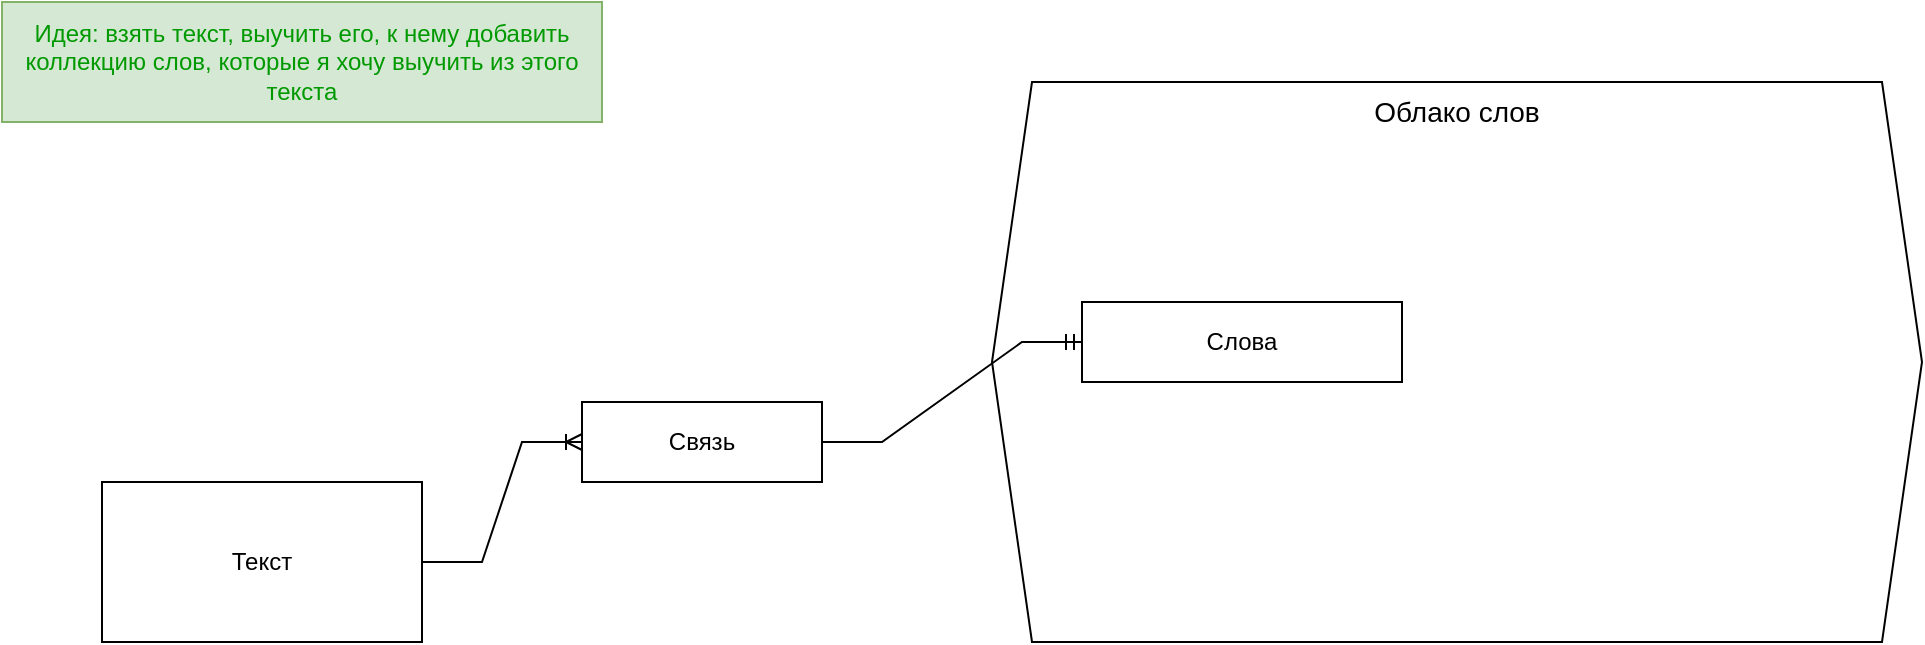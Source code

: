 <mxfile version="21.1.2" type="device">
  <diagram name="Page-1" id="r8WuwPGj7A6iYyr9X4Mw">
    <mxGraphModel dx="2521" dy="1803" grid="1" gridSize="10" guides="1" tooltips="1" connect="1" arrows="1" fold="1" page="1" pageScale="1" pageWidth="850" pageHeight="1100" math="0" shadow="0">
      <root>
        <mxCell id="0" />
        <mxCell id="1" parent="0" />
        <mxCell id="76wUlQROBvg_zA9WD2Oi-4" value="Облако слов" style="shape=hexagon;perimeter=hexagonPerimeter2;whiteSpace=wrap;html=1;fixedSize=1;align=center;verticalAlign=top;fontSize=14;" vertex="1" parent="1">
          <mxGeometry x="365" y="-160" width="465" height="280" as="geometry" />
        </mxCell>
        <mxCell id="76wUlQROBvg_zA9WD2Oi-1" value="Текст" style="rounded=0;whiteSpace=wrap;html=1;" vertex="1" parent="1">
          <mxGeometry x="-80" y="40" width="160" height="80" as="geometry" />
        </mxCell>
        <mxCell id="76wUlQROBvg_zA9WD2Oi-2" value="Слова" style="rounded=0;whiteSpace=wrap;html=1;" vertex="1" parent="1">
          <mxGeometry x="410" y="-50" width="160" height="40" as="geometry" />
        </mxCell>
        <mxCell id="76wUlQROBvg_zA9WD2Oi-3" value="Идея: взять текст, выучить его, к нему добавить коллекцию слов, которые я хочу выучить из этого текста" style="text;html=1;strokeColor=#82b366;fillColor=#d5e8d4;align=center;verticalAlign=middle;whiteSpace=wrap;rounded=0;glass=0;fontColor=#009900;" vertex="1" parent="1">
          <mxGeometry x="-130" y="-200" width="300" height="60" as="geometry" />
        </mxCell>
        <mxCell id="76wUlQROBvg_zA9WD2Oi-6" value="Связь" style="rounded=0;whiteSpace=wrap;html=1;" vertex="1" parent="1">
          <mxGeometry x="160" width="120" height="40" as="geometry" />
        </mxCell>
        <mxCell id="76wUlQROBvg_zA9WD2Oi-7" value="" style="edgeStyle=entityRelationEdgeStyle;fontSize=12;html=1;endArrow=ERoneToMany;rounded=0;exitX=1;exitY=0.5;exitDx=0;exitDy=0;entryX=0;entryY=0.5;entryDx=0;entryDy=0;" edge="1" parent="1" source="76wUlQROBvg_zA9WD2Oi-1" target="76wUlQROBvg_zA9WD2Oi-6">
          <mxGeometry width="100" height="100" relative="1" as="geometry">
            <mxPoint x="300" y="120" as="sourcePoint" />
            <mxPoint x="400" y="20" as="targetPoint" />
          </mxGeometry>
        </mxCell>
        <mxCell id="76wUlQROBvg_zA9WD2Oi-9" value="" style="edgeStyle=entityRelationEdgeStyle;fontSize=12;html=1;endArrow=ERmandOne;rounded=0;exitX=1;exitY=0.5;exitDx=0;exitDy=0;entryX=0;entryY=0.5;entryDx=0;entryDy=0;" edge="1" parent="1" source="76wUlQROBvg_zA9WD2Oi-6" target="76wUlQROBvg_zA9WD2Oi-2">
          <mxGeometry width="100" height="100" relative="1" as="geometry">
            <mxPoint x="300" y="120" as="sourcePoint" />
            <mxPoint x="400" y="20" as="targetPoint" />
          </mxGeometry>
        </mxCell>
      </root>
    </mxGraphModel>
  </diagram>
</mxfile>

